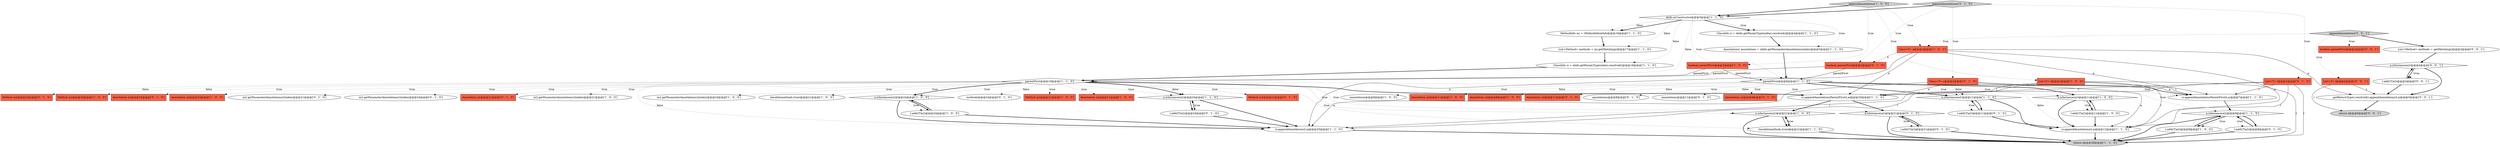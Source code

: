 digraph {
40 [style = filled, label = "Annotation a2@@@24@@@['0', '1', '0']", fillcolor = tomato, shape = box image = "AAA0AAABBB2BBB"];
8 [style = filled, label = "Annotation a2@@@24@@@['1', '0', '0']", fillcolor = tomato, shape = box image = "AAA0AAABBB1BBB"];
2 [style = filled, label = "eInfo.isConstructor@@@3@@@['1', '1', '0']", fillcolor = white, shape = diamond image = "AAA0AAABBB1BBB"];
4 [style = filled, label = "annotations@@@8@@@['1', '0', '0']", fillcolor = white, shape = ellipse image = "AAA0AAABBB1BBB"];
34 [style = filled, label = "ClassInfo ci = eInfo.getParamType(index).resolved()@@@4@@@['1', '1', '0']", fillcolor = white, shape = ellipse image = "AAA0AAABBB1BBB"];
44 [style = filled, label = "m2.getParameterAnnotations()(index(@@@21@@@['0', '1', '0']", fillcolor = white, shape = ellipse image = "AAA0AAABBB2BBB"];
18 [style = filled, label = "a.isInstance(a2)@@@21@@@['1', '0', '0']", fillcolor = white, shape = diamond image = "AAA0AAABBB1BBB"];
54 [style = filled, label = "l.add((T)a2)@@@24@@@['0', '1', '0']", fillcolor = white, shape = ellipse image = "AAA0AAABBB2BBB"];
52 [style = filled, label = "m2.getParameterAnnotations()(index(@@@24@@@['0', '1', '0']", fillcolor = white, shape = ellipse image = "AAA0AAABBB2BBB"];
28 [style = filled, label = "appendAnnotations['1', '0', '0']", fillcolor = lightgray, shape = diamond image = "AAA0AAABBB1BBB"];
14 [style = filled, label = "ci.appendAnnotations(l,a)@@@12@@@['1', '1', '0']", fillcolor = white, shape = ellipse image = "AAA0AAABBB1BBB"];
37 [style = filled, label = "Annotation a2@@@21@@@['0', '1', '0']", fillcolor = tomato, shape = box image = "AAA0AAABBB2BBB"];
26 [style = filled, label = "m2.getParameterAnnotations()(index(@@@21@@@['1', '0', '0']", fillcolor = white, shape = ellipse image = "AAA0AAABBB1BBB"];
57 [style = filled, label = "l.add((T)a2)@@@4@@@['0', '0', '1']", fillcolor = white, shape = ellipse image = "AAA0AAABBB3BBB"];
1 [style = filled, label = "ci.appendAnnotations(l,a)@@@25@@@['1', '1', '0']", fillcolor = white, shape = ellipse image = "AAA0AAABBB1BBB"];
30 [style = filled, label = "m2.getParameterAnnotations()(index(@@@24@@@['1', '0', '0']", fillcolor = white, shape = ellipse image = "AAA0AAABBB1BBB"];
58 [style = filled, label = "List<T> l@@@2@@@['0', '0', '1']", fillcolor = tomato, shape = box image = "AAA0AAABBB3BBB"];
49 [style = filled, label = "a.isInstance(a2)@@@21@@@['0', '1', '0']", fillcolor = white, shape = diamond image = "AAA0AAABBB2BBB"];
59 [style = filled, label = "boolean parentFirst@@@2@@@['0', '0', '1']", fillcolor = tomato, shape = box image = "AAA0AAABBB3BBB"];
21 [style = filled, label = "ci.appendAnnotationsParentFirst(l,a)@@@7@@@['1', '1', '0']", fillcolor = white, shape = ellipse image = "AAA0AAABBB1BBB"];
64 [style = filled, label = "List<Method> methods = getMatching()@@@3@@@['0', '0', '1']", fillcolor = white, shape = ellipse image = "AAA0AAABBB3BBB"];
53 [style = filled, label = "Class<T> a@@@2@@@['0', '1', '0']", fillcolor = tomato, shape = box image = "AAA0AAABBB2BBB"];
56 [style = filled, label = "boolean parentFirst@@@2@@@['0', '1', '0']", fillcolor = tomato, shape = box image = "AAA1AAABBB2BBB"];
10 [style = filled, label = "boolean parentFirst@@@2@@@['1', '0', '0']", fillcolor = tomato, shape = box image = "AAA0AAABBB1BBB"];
25 [style = filled, label = "iterable(methods,true)@@@21@@@['1', '0', '0']", fillcolor = white, shape = ellipse image = "AAA0AAABBB1BBB"];
16 [style = filled, label = "a.isInstance(a2)@@@24@@@['1', '0', '0']", fillcolor = white, shape = diamond image = "AAA0AAABBB1BBB"];
23 [style = filled, label = "a.isInstance(a2)@@@11@@@['1', '0', '0']", fillcolor = white, shape = diamond image = "AAA0AAABBB1BBB"];
6 [style = filled, label = "List<Method> methods = mi.getMatching()@@@17@@@['1', '1', '0']", fillcolor = white, shape = ellipse image = "AAA0AAABBB1BBB"];
38 [style = filled, label = "List<T> l@@@2@@@['0', '1', '0']", fillcolor = tomato, shape = box image = "AAA0AAABBB2BBB"];
42 [style = filled, label = "appendAnnotations['0', '1', '0']", fillcolor = lightgray, shape = diamond image = "AAA0AAABBB2BBB"];
0 [style = filled, label = "Annotation a2@@@11@@@['1', '0', '0']", fillcolor = tomato, shape = box image = "AAA0AAABBB1BBB"];
9 [style = filled, label = "Annotation a2@@@8@@@['1', '0', '0']", fillcolor = tomato, shape = box image = "AAA0AAABBB1BBB"];
62 [style = filled, label = "getReturnType().resolved().appendAnnotations(l,a)@@@5@@@['0', '0', '1']", fillcolor = white, shape = ellipse image = "AAA0AAABBB3BBB"];
46 [style = filled, label = "l.add((T)a2)@@@11@@@['0', '1', '0']", fillcolor = white, shape = ellipse image = "AAA0AAABBB2BBB"];
15 [style = filled, label = "Annotation(( annotations = eInfo.getParameterAnnotations(index)@@@5@@@['1', '1', '0']", fillcolor = white, shape = ellipse image = "AAA0AAABBB1BBB"];
36 [style = filled, label = "a.isInstance(a2)@@@24@@@['1', '1', '0']", fillcolor = white, shape = diamond image = "AAA0AAABBB1BBB"];
50 [style = filled, label = "methods@@@24@@@['0', '1', '0']", fillcolor = white, shape = ellipse image = "AAA0AAABBB2BBB"];
63 [style = filled, label = "return l@@@6@@@['0', '0', '1']", fillcolor = lightgray, shape = ellipse image = "AAA0AAABBB3BBB"];
24 [style = filled, label = "ci.appendAnnotationsParentFirst(l,a)@@@20@@@['1', '1', '0']", fillcolor = white, shape = ellipse image = "AAA0AAABBB1BBB"];
17 [style = filled, label = "parentFirst@@@6@@@['1', '1', '0']", fillcolor = white, shape = diamond image = "AAA0AAABBB1BBB"];
51 [style = filled, label = "Annotation a2@@@11@@@['0', '1', '0']", fillcolor = tomato, shape = box image = "AAA0AAABBB2BBB"];
7 [style = filled, label = "Method m2@@@21@@@['1', '0', '0']", fillcolor = tomato, shape = box image = "AAA0AAABBB1BBB"];
29 [style = filled, label = "Annotation a2@@@21@@@['1', '0', '0']", fillcolor = tomato, shape = box image = "AAA0AAABBB1BBB"];
5 [style = filled, label = "l.add((T)a2)@@@8@@@['1', '0', '0']", fillcolor = white, shape = ellipse image = "AAA0AAABBB1BBB"];
31 [style = filled, label = "Class<T> a@@@2@@@['1', '0', '1']", fillcolor = tomato, shape = box image = "AAA0AAABBB1BBB"];
32 [style = filled, label = "l.add((T)a2)@@@24@@@['1', '0', '0']", fillcolor = white, shape = ellipse image = "AAA0AAABBB1BBB"];
35 [style = filled, label = "a.isInstance(a2)@@@8@@@['1', '1', '0']", fillcolor = white, shape = diamond image = "AAA0AAABBB1BBB"];
61 [style = filled, label = "a.isInstance(a2)@@@4@@@['0', '0', '1']", fillcolor = white, shape = diamond image = "AAA0AAABBB3BBB"];
43 [style = filled, label = "l.add((T)a2)@@@8@@@['0', '1', '0']", fillcolor = white, shape = ellipse image = "AAA0AAABBB2BBB"];
20 [style = filled, label = "List<T> l@@@2@@@['1', '0', '0']", fillcolor = tomato, shape = box image = "AAA0AAABBB1BBB"];
41 [style = filled, label = "l.add((T)a2)@@@21@@@['0', '1', '0']", fillcolor = white, shape = ellipse image = "AAA0AAABBB2BBB"];
22 [style = filled, label = "MethodInfo mi = (MethodInfo)eInfo@@@16@@@['1', '1', '0']", fillcolor = white, shape = ellipse image = "AAA0AAABBB1BBB"];
48 [style = filled, label = "annotations@@@8@@@['0', '1', '0']", fillcolor = white, shape = ellipse image = "AAA0AAABBB2BBB"];
12 [style = filled, label = "return l@@@28@@@['1', '1', '0']", fillcolor = lightgray, shape = ellipse image = "AAA0AAABBB1BBB"];
27 [style = filled, label = "a.isInstance(a2)@@@11@@@['1', '1', '0']", fillcolor = white, shape = diamond image = "AAA0AAABBB1BBB"];
33 [style = filled, label = "iterable(methods,true)@@@21@@@['1', '1', '0']", fillcolor = white, shape = ellipse image = "AAA0AAABBB1BBB"];
55 [style = filled, label = "Method m2@@@21@@@['0', '1', '0']", fillcolor = tomato, shape = box image = "AAA0AAABBB2BBB"];
60 [style = filled, label = "appendAnnotations['0', '0', '1']", fillcolor = lightgray, shape = diamond image = "AAA0AAABBB3BBB"];
39 [style = filled, label = "annotations@@@11@@@['0', '1', '0']", fillcolor = white, shape = ellipse image = "AAA0AAABBB2BBB"];
3 [style = filled, label = "parentFirst@@@19@@@['1', '1', '0']", fillcolor = white, shape = diamond image = "AAA0AAABBB1BBB"];
19 [style = filled, label = "l.add((T)a2)@@@11@@@['1', '0', '0']", fillcolor = white, shape = ellipse image = "AAA0AAABBB1BBB"];
45 [style = filled, label = "Method m2@@@24@@@['0', '1', '0']", fillcolor = tomato, shape = box image = "AAA0AAABBB2BBB"];
13 [style = filled, label = "ClassInfo ci = eInfo.getParamType(index).resolved()@@@18@@@['1', '1', '0']", fillcolor = white, shape = ellipse image = "AAA0AAABBB1BBB"];
11 [style = filled, label = "Method m2@@@24@@@['1', '0', '0']", fillcolor = tomato, shape = box image = "AAA0AAABBB1BBB"];
47 [style = filled, label = "Annotation a2@@@8@@@['0', '1', '0']", fillcolor = tomato, shape = box image = "AAA0AAABBB2BBB"];
17->51 [style = dotted, label="false"];
3->50 [style = dotted, label="false"];
3->24 [style = bold, label=""];
57->62 [style = bold, label=""];
20->24 [style = solid, label="l"];
3->33 [style = dotted, label="true"];
3->45 [style = dotted, label="false"];
17->35 [style = dotted, label="true"];
34->15 [style = bold, label=""];
2->15 [style = dotted, label="true"];
17->14 [style = dotted, label="false"];
61->57 [style = bold, label=""];
3->16 [style = bold, label=""];
35->43 [style = bold, label=""];
3->40 [style = dotted, label="true"];
3->25 [style = dotted, label="true"];
31->1 [style = solid, label="a"];
60->59 [style = dotted, label="true"];
60->58 [style = dotted, label="true"];
20->14 [style = solid, label="l"];
31->56 [style = dashed, label="0"];
15->17 [style = bold, label=""];
3->36 [style = bold, label=""];
24->49 [style = bold, label=""];
56->3 [style = solid, label="parentFirst"];
33->18 [style = bold, label=""];
43->35 [style = bold, label=""];
1->12 [style = bold, label=""];
42->38 [style = dotted, label="true"];
16->32 [style = dotted, label="true"];
58->62 [style = solid, label="l"];
17->27 [style = bold, label=""];
21->35 [style = bold, label=""];
17->21 [style = bold, label=""];
17->27 [style = dotted, label="true"];
35->12 [style = bold, label=""];
36->54 [style = dotted, label="true"];
3->36 [style = dotted, label="false"];
3->7 [style = dotted, label="true"];
28->10 [style = dotted, label="true"];
49->12 [style = bold, label=""];
42->2 [style = bold, label=""];
57->61 [style = bold, label=""];
3->29 [style = dotted, label="true"];
60->64 [style = bold, label=""];
2->34 [style = bold, label=""];
18->12 [style = bold, label=""];
3->26 [style = dotted, label="true"];
3->30 [style = dotted, label="true"];
16->32 [style = bold, label=""];
41->49 [style = bold, label=""];
23->19 [style = dotted, label="true"];
24->18 [style = bold, label=""];
31->14 [style = solid, label="a"];
17->23 [style = dotted, label="true"];
10->3 [style = solid, label="parentFirst"];
23->14 [style = bold, label=""];
35->5 [style = bold, label=""];
27->46 [style = bold, label=""];
49->41 [style = dotted, label="true"];
38->21 [style = solid, label="l"];
43->12 [style = bold, label=""];
3->18 [style = dotted, label="true"];
49->41 [style = bold, label=""];
46->14 [style = bold, label=""];
60->31 [style = dotted, label="true"];
17->21 [style = dotted, label="true"];
22->6 [style = bold, label=""];
3->44 [style = dotted, label="true"];
20->21 [style = solid, label="l"];
38->1 [style = solid, label="l"];
27->14 [style = bold, label=""];
28->20 [style = dotted, label="true"];
17->4 [style = dotted, label="true"];
18->33 [style = dotted, label="true"];
2->3 [style = dotted, label="false"];
18->33 [style = bold, label=""];
38->24 [style = solid, label="l"];
3->37 [style = dotted, label="true"];
58->63 [style = solid, label="l"];
17->39 [style = dotted, label="false"];
33->12 [style = bold, label=""];
32->16 [style = bold, label=""];
17->0 [style = dotted, label="false"];
31->62 [style = solid, label="a"];
17->23 [style = bold, label=""];
3->49 [style = dotted, label="true"];
42->53 [style = dotted, label="true"];
3->24 [style = dotted, label="true"];
17->47 [style = dotted, label="true"];
56->17 [style = solid, label="parentFirst"];
61->57 [style = dotted, label="true"];
19->14 [style = bold, label=""];
54->36 [style = bold, label=""];
27->46 [style = dotted, label="true"];
16->1 [style = bold, label=""];
23->19 [style = bold, label=""];
6->13 [style = bold, label=""];
32->1 [style = bold, label=""];
31->24 [style = solid, label="a"];
64->61 [style = bold, label=""];
3->55 [style = dotted, label="true"];
31->21 [style = solid, label="a"];
41->12 [style = bold, label=""];
35->43 [style = dotted, label="true"];
3->1 [style = dotted, label="false"];
5->35 [style = bold, label=""];
61->62 [style = bold, label=""];
53->24 [style = solid, label="a"];
28->31 [style = dotted, label="true"];
54->1 [style = bold, label=""];
2->34 [style = dotted, label="true"];
35->5 [style = dotted, label="true"];
3->36 [style = dotted, label="true"];
2->17 [style = dotted, label="true"];
53->14 [style = solid, label="a"];
17->48 [style = dotted, label="true"];
62->63 [style = bold, label=""];
17->27 [style = dotted, label="false"];
38->14 [style = solid, label="l"];
36->1 [style = bold, label=""];
28->2 [style = bold, label=""];
13->3 [style = bold, label=""];
5->12 [style = bold, label=""];
3->11 [style = dotted, label="false"];
2->22 [style = dotted, label="false"];
20->1 [style = solid, label="l"];
20->12 [style = solid, label="l"];
53->21 [style = solid, label="a"];
17->9 [style = dotted, label="true"];
42->56 [style = dotted, label="true"];
19->23 [style = bold, label=""];
14->12 [style = bold, label=""];
46->27 [style = bold, label=""];
2->6 [style = dotted, label="false"];
53->1 [style = solid, label="a"];
36->54 [style = bold, label=""];
2->22 [style = bold, label=""];
38->12 [style = solid, label="l"];
3->8 [style = dotted, label="true"];
3->52 [style = dotted, label="true"];
10->17 [style = solid, label="parentFirst"];
3->16 [style = dotted, label="true"];
2->13 [style = dotted, label="false"];
}
